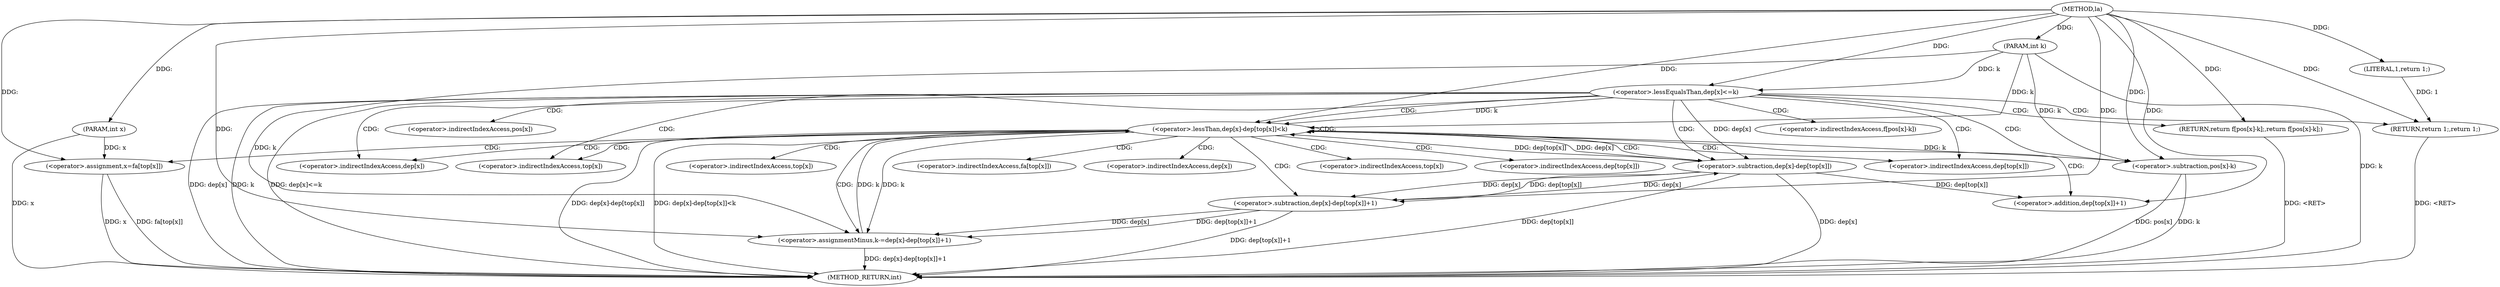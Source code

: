 digraph "la" {  
"1000352" [label = "(METHOD,la)" ]
"1000405" [label = "(METHOD_RETURN,int)" ]
"1000353" [label = "(PARAM,int x)" ]
"1000354" [label = "(PARAM,int k)" ]
"1000397" [label = "(RETURN,return f[pos[x]-k];,return f[pos[x]-k];)" ]
"1000357" [label = "(<operator>.lessEqualsThan,dep[x]<=k)" ]
"1000362" [label = "(RETURN,return 1;,return 1;)" ]
"1000365" [label = "(<operator>.lessThan,dep[x]-dep[top[x]]<k)" ]
"1000363" [label = "(LITERAL,1,return 1;)" ]
"1000377" [label = "(<operator>.assignmentMinus,k-=dep[x]-dep[top[x]]+1)" ]
"1000390" [label = "(<operator>.assignment,x=fa[top[x]])" ]
"1000366" [label = "(<operator>.subtraction,dep[x]-dep[top[x]])" ]
"1000400" [label = "(<operator>.subtraction,pos[x]-k)" ]
"1000379" [label = "(<operator>.subtraction,dep[x]-dep[top[x]]+1)" ]
"1000383" [label = "(<operator>.addition,dep[top[x]]+1)" ]
"1000398" [label = "(<operator>.indirectIndexAccess,f[pos[x]-k])" ]
"1000367" [label = "(<operator>.indirectIndexAccess,dep[x])" ]
"1000370" [label = "(<operator>.indirectIndexAccess,dep[top[x]])" ]
"1000392" [label = "(<operator>.indirectIndexAccess,fa[top[x]])" ]
"1000401" [label = "(<operator>.indirectIndexAccess,pos[x])" ]
"1000372" [label = "(<operator>.indirectIndexAccess,top[x])" ]
"1000380" [label = "(<operator>.indirectIndexAccess,dep[x])" ]
"1000394" [label = "(<operator>.indirectIndexAccess,top[x])" ]
"1000384" [label = "(<operator>.indirectIndexAccess,dep[top[x]])" ]
"1000386" [label = "(<operator>.indirectIndexAccess,top[x])" ]
  "1000397" -> "1000405"  [ label = "DDG: <RET>"] 
  "1000362" -> "1000405"  [ label = "DDG: <RET>"] 
  "1000353" -> "1000405"  [ label = "DDG: x"] 
  "1000354" -> "1000405"  [ label = "DDG: k"] 
  "1000357" -> "1000405"  [ label = "DDG: dep[x]"] 
  "1000357" -> "1000405"  [ label = "DDG: k"] 
  "1000357" -> "1000405"  [ label = "DDG: dep[x]<=k"] 
  "1000366" -> "1000405"  [ label = "DDG: dep[x]"] 
  "1000366" -> "1000405"  [ label = "DDG: dep[top[x]]"] 
  "1000365" -> "1000405"  [ label = "DDG: dep[x]-dep[top[x]]"] 
  "1000365" -> "1000405"  [ label = "DDG: dep[x]-dep[top[x]]<k"] 
  "1000400" -> "1000405"  [ label = "DDG: pos[x]"] 
  "1000400" -> "1000405"  [ label = "DDG: k"] 
  "1000379" -> "1000405"  [ label = "DDG: dep[top[x]]+1"] 
  "1000377" -> "1000405"  [ label = "DDG: dep[x]-dep[top[x]]+1"] 
  "1000390" -> "1000405"  [ label = "DDG: x"] 
  "1000390" -> "1000405"  [ label = "DDG: fa[top[x]]"] 
  "1000352" -> "1000353"  [ label = "DDG: "] 
  "1000352" -> "1000354"  [ label = "DDG: "] 
  "1000352" -> "1000397"  [ label = "DDG: "] 
  "1000363" -> "1000362"  [ label = "DDG: 1"] 
  "1000352" -> "1000362"  [ label = "DDG: "] 
  "1000354" -> "1000357"  [ label = "DDG: k"] 
  "1000352" -> "1000357"  [ label = "DDG: "] 
  "1000352" -> "1000363"  [ label = "DDG: "] 
  "1000366" -> "1000365"  [ label = "DDG: dep[top[x]]"] 
  "1000366" -> "1000365"  [ label = "DDG: dep[x]"] 
  "1000357" -> "1000365"  [ label = "DDG: k"] 
  "1000377" -> "1000365"  [ label = "DDG: k"] 
  "1000354" -> "1000365"  [ label = "DDG: k"] 
  "1000352" -> "1000365"  [ label = "DDG: "] 
  "1000379" -> "1000377"  [ label = "DDG: dep[x]"] 
  "1000379" -> "1000377"  [ label = "DDG: dep[top[x]]+1"] 
  "1000357" -> "1000366"  [ label = "DDG: dep[x]"] 
  "1000379" -> "1000366"  [ label = "DDG: dep[x]"] 
  "1000365" -> "1000377"  [ label = "DDG: k"] 
  "1000354" -> "1000377"  [ label = "DDG: k"] 
  "1000352" -> "1000377"  [ label = "DDG: "] 
  "1000353" -> "1000390"  [ label = "DDG: x"] 
  "1000352" -> "1000390"  [ label = "DDG: "] 
  "1000365" -> "1000400"  [ label = "DDG: k"] 
  "1000354" -> "1000400"  [ label = "DDG: k"] 
  "1000352" -> "1000400"  [ label = "DDG: "] 
  "1000366" -> "1000379"  [ label = "DDG: dep[x]"] 
  "1000352" -> "1000379"  [ label = "DDG: "] 
  "1000366" -> "1000379"  [ label = "DDG: dep[top[x]]"] 
  "1000366" -> "1000383"  [ label = "DDG: dep[top[x]]"] 
  "1000352" -> "1000383"  [ label = "DDG: "] 
  "1000357" -> "1000398"  [ label = "CDG: "] 
  "1000357" -> "1000367"  [ label = "CDG: "] 
  "1000357" -> "1000365"  [ label = "CDG: "] 
  "1000357" -> "1000366"  [ label = "CDG: "] 
  "1000357" -> "1000397"  [ label = "CDG: "] 
  "1000357" -> "1000362"  [ label = "CDG: "] 
  "1000357" -> "1000370"  [ label = "CDG: "] 
  "1000357" -> "1000372"  [ label = "CDG: "] 
  "1000357" -> "1000401"  [ label = "CDG: "] 
  "1000357" -> "1000400"  [ label = "CDG: "] 
  "1000365" -> "1000377"  [ label = "CDG: "] 
  "1000365" -> "1000380"  [ label = "CDG: "] 
  "1000365" -> "1000383"  [ label = "CDG: "] 
  "1000365" -> "1000367"  [ label = "CDG: "] 
  "1000365" -> "1000365"  [ label = "CDG: "] 
  "1000365" -> "1000366"  [ label = "CDG: "] 
  "1000365" -> "1000379"  [ label = "CDG: "] 
  "1000365" -> "1000390"  [ label = "CDG: "] 
  "1000365" -> "1000394"  [ label = "CDG: "] 
  "1000365" -> "1000370"  [ label = "CDG: "] 
  "1000365" -> "1000372"  [ label = "CDG: "] 
  "1000365" -> "1000392"  [ label = "CDG: "] 
  "1000365" -> "1000386"  [ label = "CDG: "] 
  "1000365" -> "1000384"  [ label = "CDG: "] 
}
